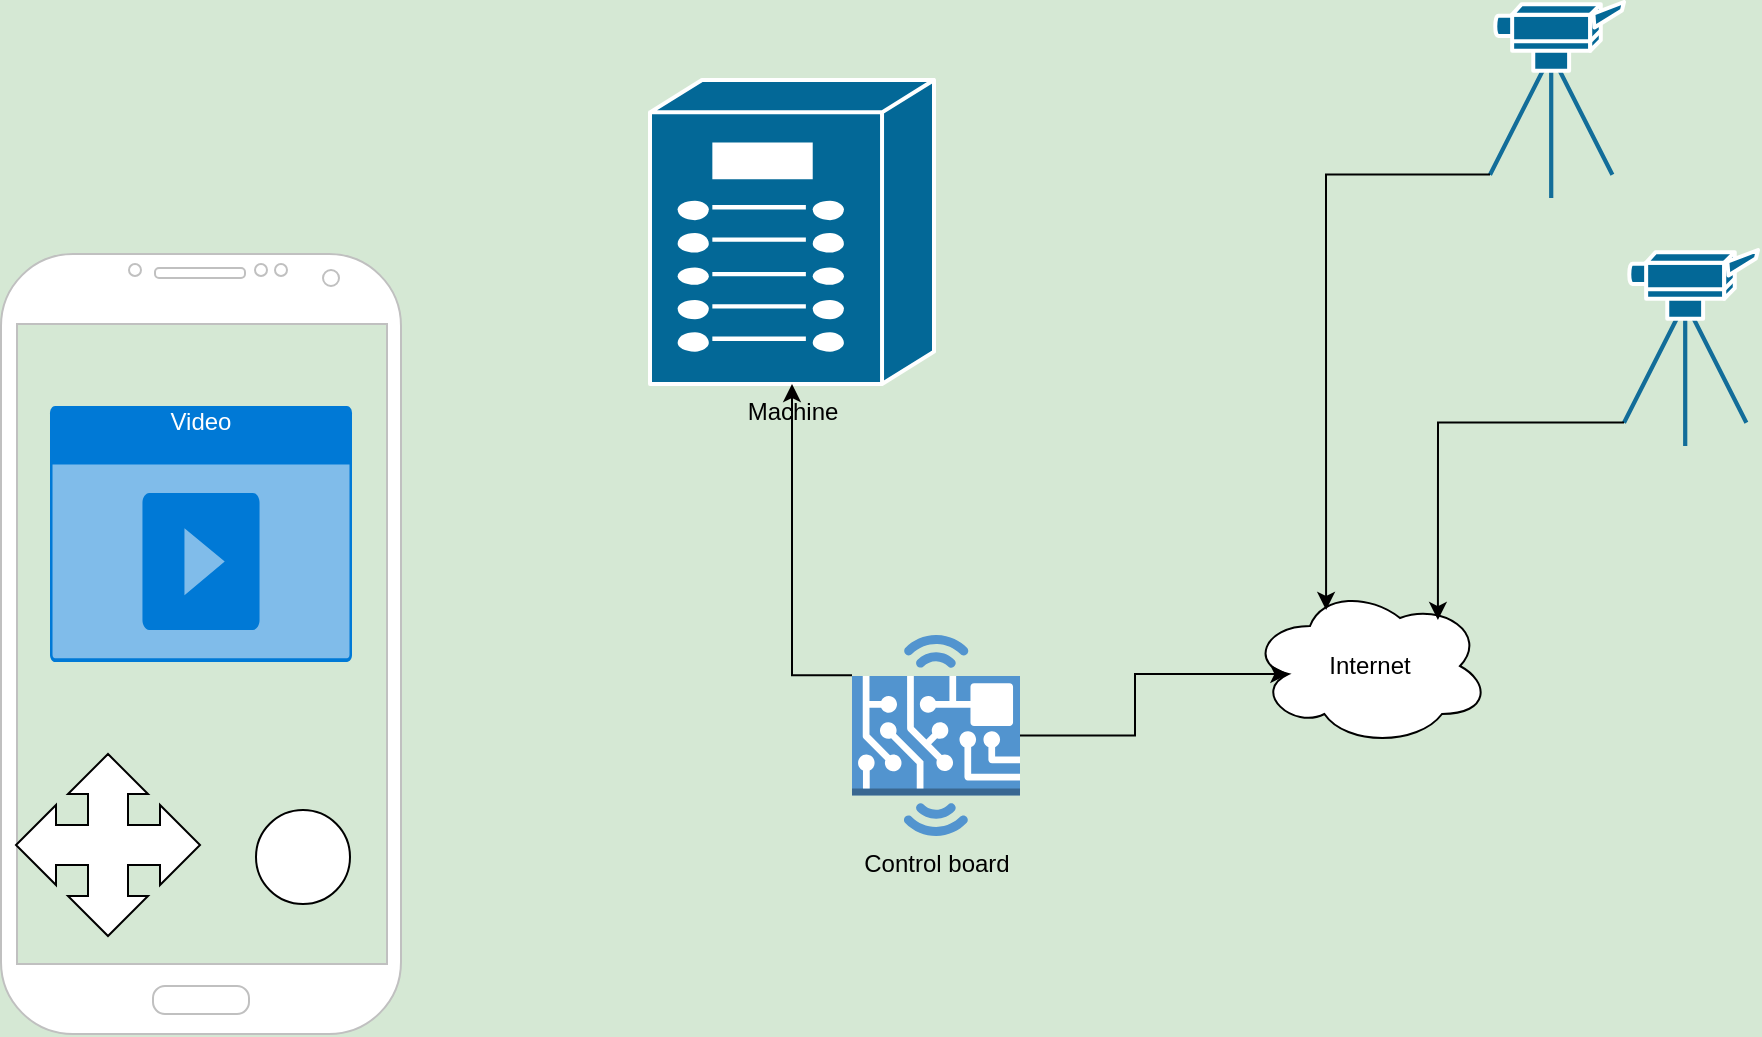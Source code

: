 <mxfile version="22.1.16" type="device">
  <diagram name="第 1 页" id="wMjNVc_c9N6fnmv7qIk_">
    <mxGraphModel dx="1434" dy="738" grid="0" gridSize="10" guides="1" tooltips="1" connect="1" arrows="1" fold="1" page="0" pageScale="1" pageWidth="827" pageHeight="1169" background="#D5E8D4" math="0" shadow="0">
      <root>
        <mxCell id="0" />
        <mxCell id="1" parent="0" />
        <mxCell id="vmG2ytRbyB_UsdkrmR93-1" value="" style="verticalLabelPosition=bottom;verticalAlign=top;html=1;shadow=0;dashed=0;strokeWidth=1;shape=mxgraph.android.phone2;strokeColor=#c0c0c0;" vertex="1" parent="1">
          <mxGeometry x="156.5" y="187" width="200" height="390" as="geometry" />
        </mxCell>
        <mxCell id="vmG2ytRbyB_UsdkrmR93-2" value="Machine&lt;br&gt;" style="shape=mxgraph.cisco.misc.breakout_box;html=1;pointerEvents=1;dashed=0;fillColor=#036897;strokeColor=#ffffff;strokeWidth=2;verticalLabelPosition=bottom;verticalAlign=top;align=center;outlineConnect=0;" vertex="1" parent="1">
          <mxGeometry x="481" y="100" width="142" height="152" as="geometry" />
        </mxCell>
        <mxCell id="vmG2ytRbyB_UsdkrmR93-4" style="edgeStyle=orthogonalEdgeStyle;rounded=0;orthogonalLoop=1;jettySize=auto;html=1;exitX=0;exitY=0.2;exitDx=0;exitDy=0;exitPerimeter=0;" edge="1" parent="1" source="vmG2ytRbyB_UsdkrmR93-3" target="vmG2ytRbyB_UsdkrmR93-2">
          <mxGeometry relative="1" as="geometry" />
        </mxCell>
        <mxCell id="vmG2ytRbyB_UsdkrmR93-3" value="Control board&lt;br&gt;" style="outlineConnect=0;dashed=0;verticalLabelPosition=bottom;verticalAlign=top;align=center;html=1;shape=mxgraph.aws3.hardware_board;fillColor=#5294CF;gradientColor=none;" vertex="1" parent="1">
          <mxGeometry x="582" y="377.5" width="84" height="100.5" as="geometry" />
        </mxCell>
        <mxCell id="vmG2ytRbyB_UsdkrmR93-5" value="Internet" style="ellipse;shape=cloud;whiteSpace=wrap;html=1;" vertex="1" parent="1">
          <mxGeometry x="781" y="353" width="120" height="80" as="geometry" />
        </mxCell>
        <mxCell id="vmG2ytRbyB_UsdkrmR93-8" value="" style="shape=mxgraph.cisco.computers_and_peripherals.video_camera;html=1;pointerEvents=1;dashed=0;fillColor=#036897;strokeColor=#ffffff;strokeWidth=2;verticalLabelPosition=bottom;verticalAlign=top;align=center;outlineConnect=0;" vertex="1" parent="1">
          <mxGeometry x="968" y="185" width="67" height="98" as="geometry" />
        </mxCell>
        <mxCell id="vmG2ytRbyB_UsdkrmR93-9" value="" style="shape=mxgraph.cisco.computers_and_peripherals.video_camera;html=1;pointerEvents=1;dashed=0;fillColor=#036897;strokeColor=#ffffff;strokeWidth=2;verticalLabelPosition=bottom;verticalAlign=top;align=center;outlineConnect=0;" vertex="1" parent="1">
          <mxGeometry x="901" y="61" width="67" height="98" as="geometry" />
        </mxCell>
        <mxCell id="vmG2ytRbyB_UsdkrmR93-10" style="edgeStyle=orthogonalEdgeStyle;rounded=0;orthogonalLoop=1;jettySize=auto;html=1;exitX=1;exitY=0.5;exitDx=0;exitDy=0;exitPerimeter=0;entryX=0.16;entryY=0.55;entryDx=0;entryDy=0;entryPerimeter=0;" edge="1" parent="1" source="vmG2ytRbyB_UsdkrmR93-3" target="vmG2ytRbyB_UsdkrmR93-5">
          <mxGeometry relative="1" as="geometry" />
        </mxCell>
        <mxCell id="vmG2ytRbyB_UsdkrmR93-11" style="edgeStyle=orthogonalEdgeStyle;rounded=0;orthogonalLoop=1;jettySize=auto;html=1;exitX=0;exitY=0.88;exitDx=0;exitDy=0;exitPerimeter=0;entryX=0.317;entryY=0.15;entryDx=0;entryDy=0;entryPerimeter=0;" edge="1" parent="1" source="vmG2ytRbyB_UsdkrmR93-9" target="vmG2ytRbyB_UsdkrmR93-5">
          <mxGeometry relative="1" as="geometry" />
        </mxCell>
        <mxCell id="vmG2ytRbyB_UsdkrmR93-12" style="edgeStyle=orthogonalEdgeStyle;rounded=0;orthogonalLoop=1;jettySize=auto;html=1;exitX=0;exitY=0.88;exitDx=0;exitDy=0;exitPerimeter=0;entryX=0.783;entryY=0.213;entryDx=0;entryDy=0;entryPerimeter=0;" edge="1" parent="1" source="vmG2ytRbyB_UsdkrmR93-8" target="vmG2ytRbyB_UsdkrmR93-5">
          <mxGeometry relative="1" as="geometry" />
        </mxCell>
        <mxCell id="vmG2ytRbyB_UsdkrmR93-14" value="" style="html=1;shadow=0;dashed=0;align=center;verticalAlign=middle;shape=mxgraph.arrows2.quadArrow;dy=10;dx=20;notch=24;arrowHead=10;" vertex="1" parent="1">
          <mxGeometry x="164" y="437" width="92" height="91" as="geometry" />
        </mxCell>
        <mxCell id="vmG2ytRbyB_UsdkrmR93-15" value="" style="ellipse;whiteSpace=wrap;html=1;aspect=fixed;" vertex="1" parent="1">
          <mxGeometry x="284" y="465" width="47" height="47" as="geometry" />
        </mxCell>
        <mxCell id="vmG2ytRbyB_UsdkrmR93-17" value="Video" style="html=1;whiteSpace=wrap;strokeColor=none;fillColor=#0079D6;labelPosition=center;verticalLabelPosition=middle;verticalAlign=top;align=center;fontSize=12;outlineConnect=0;spacingTop=-6;fontColor=#FFFFFF;sketch=0;shape=mxgraph.sitemap.video;" vertex="1" parent="1">
          <mxGeometry x="181" y="263" width="151" height="128" as="geometry" />
        </mxCell>
      </root>
    </mxGraphModel>
  </diagram>
</mxfile>
